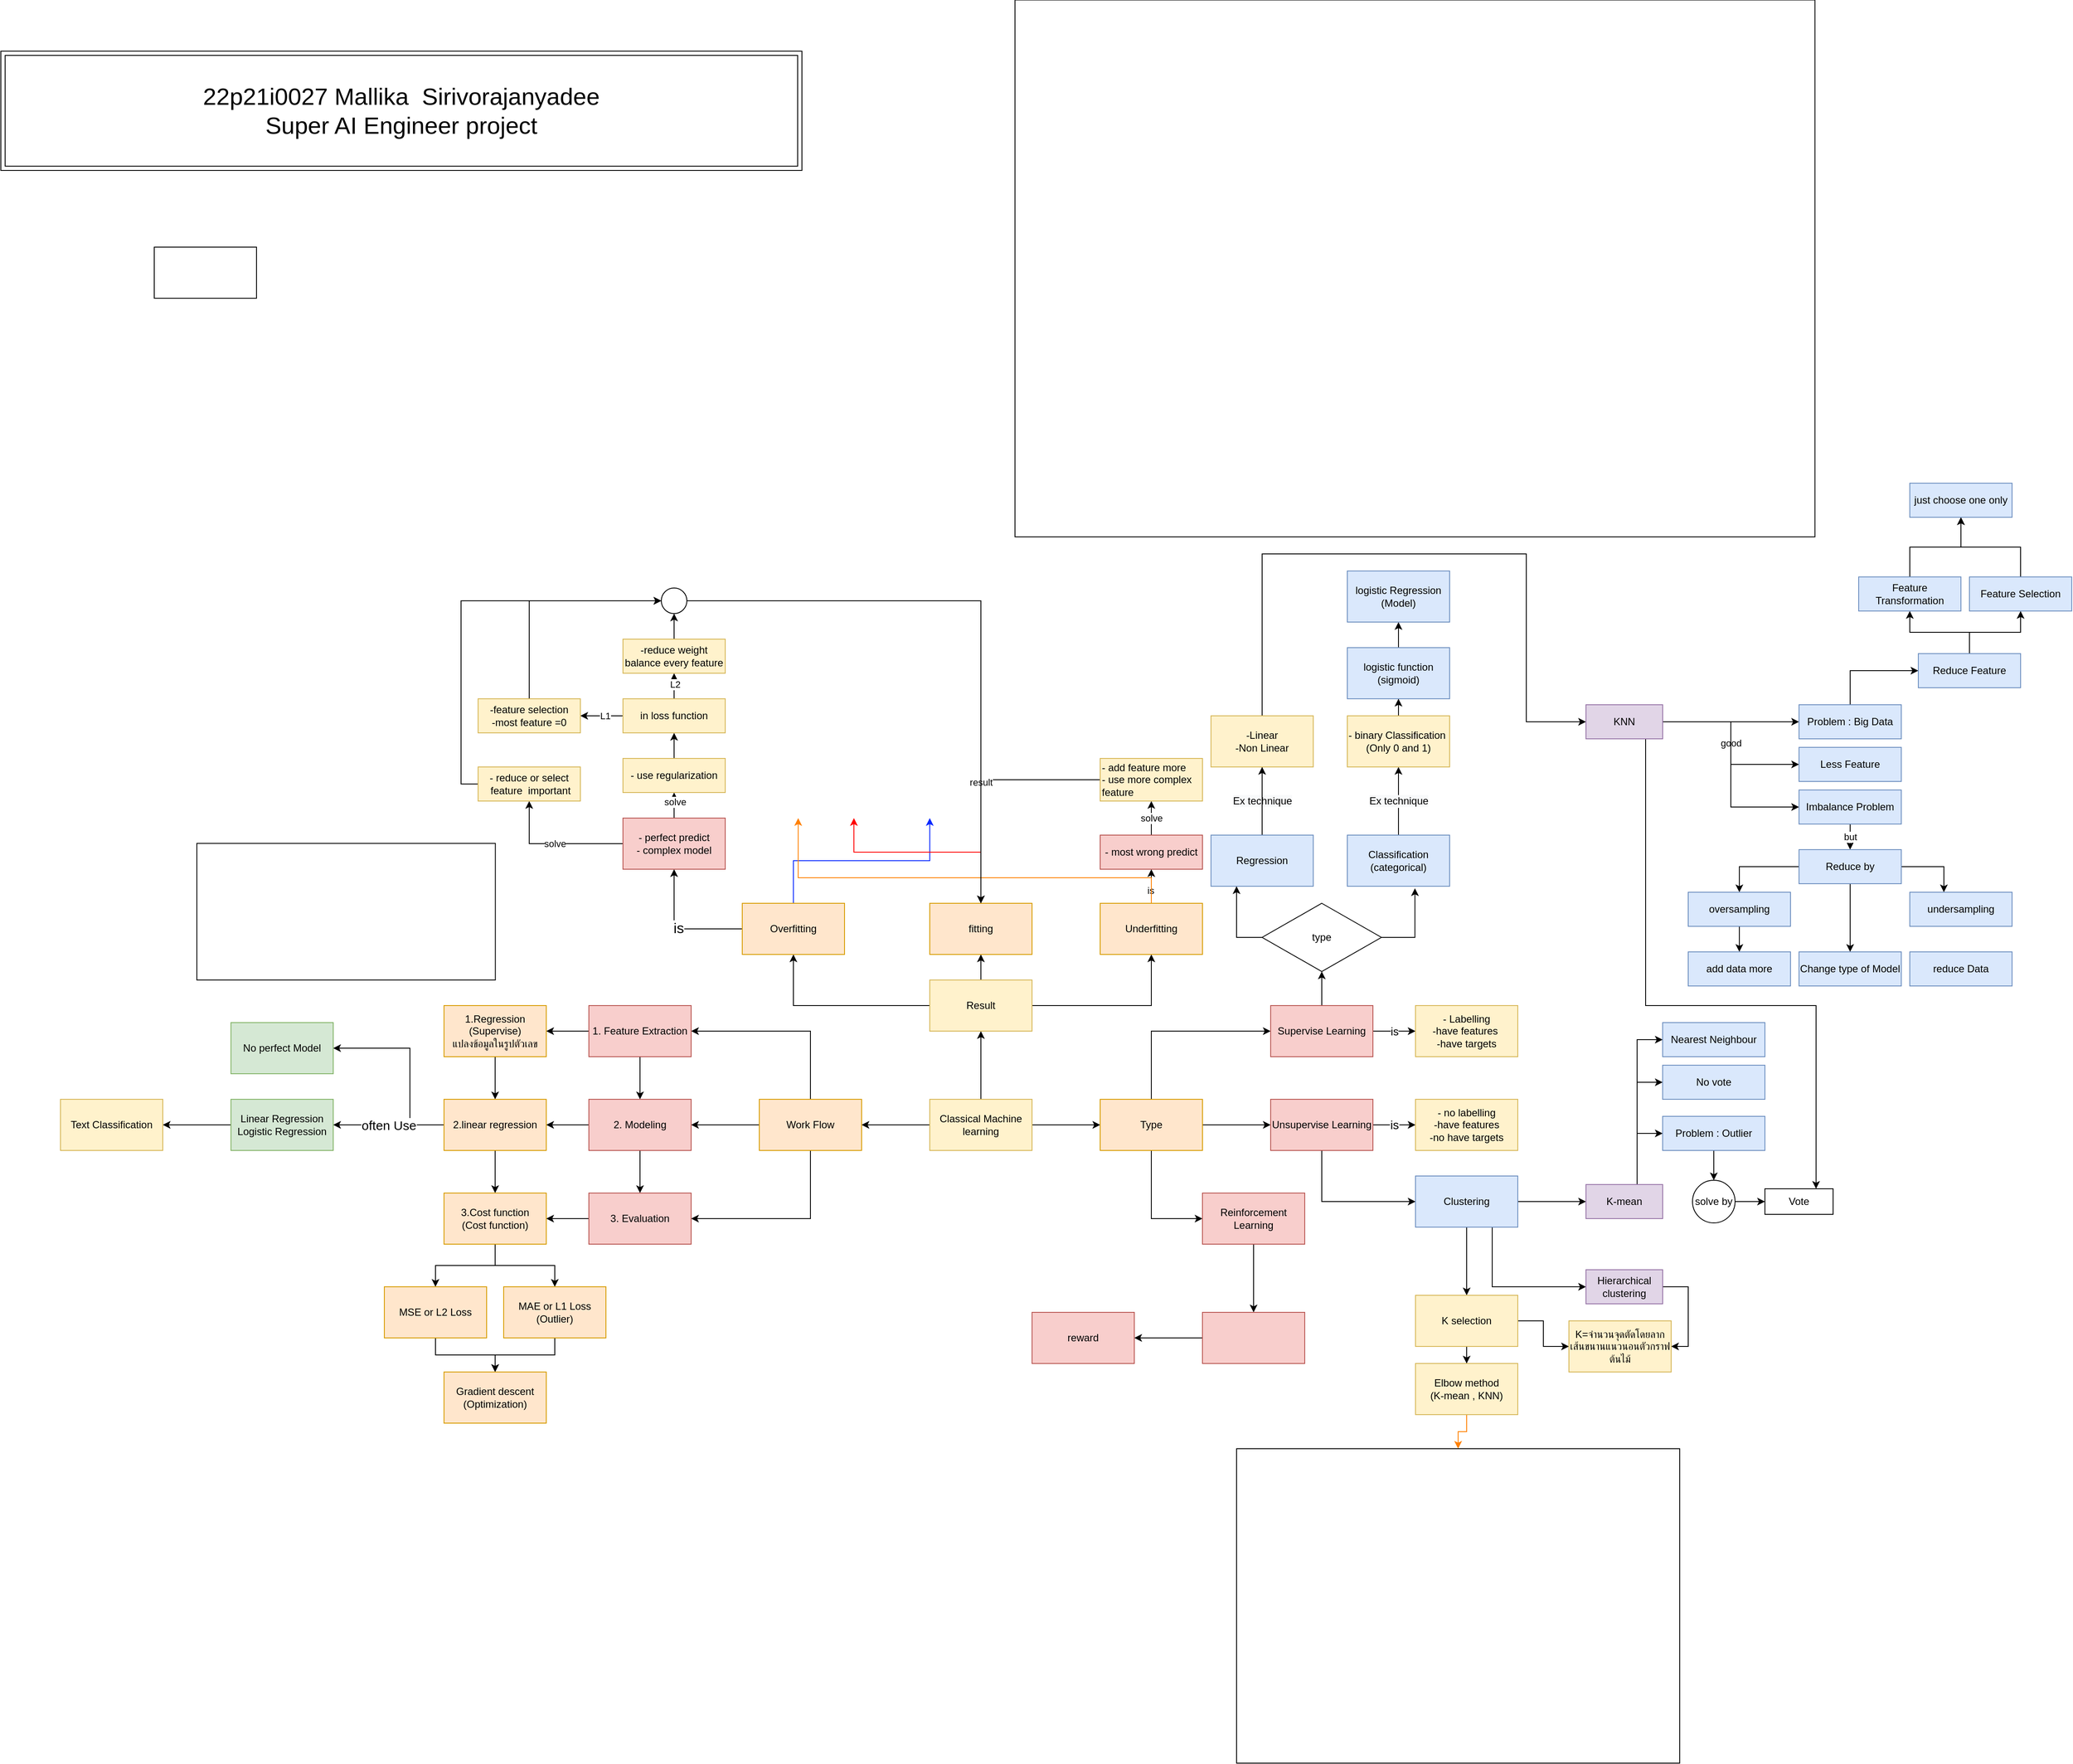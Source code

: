 <mxfile version="13.8.0" type="github">
  <diagram id="u7vMfmhDxUpjMfZTF0d0" name="Page-1">
    <mxGraphModel dx="1718" dy="1579" grid="1" gridSize="10" guides="1" tooltips="1" connect="1" arrows="1" fold="1" page="1" pageScale="1" pageWidth="850" pageHeight="1100" math="0" shadow="0">
      <root>
        <mxCell id="0" />
        <mxCell id="1" parent="0" />
        <mxCell id="d75JqOyk75VXoO-1uGtl-3" value="" style="edgeStyle=orthogonalEdgeStyle;rounded=0;orthogonalLoop=1;jettySize=auto;html=1;" parent="1" source="d75JqOyk75VXoO-1uGtl-1" target="d75JqOyk75VXoO-1uGtl-2" edge="1">
          <mxGeometry relative="1" as="geometry" />
        </mxCell>
        <mxCell id="d75JqOyk75VXoO-1uGtl-12" value="" style="edgeStyle=orthogonalEdgeStyle;rounded=0;orthogonalLoop=1;jettySize=auto;html=1;" parent="1" source="d75JqOyk75VXoO-1uGtl-1" target="d75JqOyk75VXoO-1uGtl-11" edge="1">
          <mxGeometry relative="1" as="geometry" />
        </mxCell>
        <mxCell id="d75JqOyk75VXoO-1uGtl-41" value="" style="edgeStyle=orthogonalEdgeStyle;rounded=0;orthogonalLoop=1;jettySize=auto;html=1;" parent="1" source="d75JqOyk75VXoO-1uGtl-1" target="d75JqOyk75VXoO-1uGtl-40" edge="1">
          <mxGeometry relative="1" as="geometry" />
        </mxCell>
        <mxCell id="d75JqOyk75VXoO-1uGtl-1" value="Classical Machine&lt;br&gt;learning" style="rounded=0;whiteSpace=wrap;html=1;fillColor=#fff2cc;strokeColor=#d6b656;" parent="1" vertex="1">
          <mxGeometry x="360" y="220" width="120" height="60" as="geometry" />
        </mxCell>
        <mxCell id="d75JqOyk75VXoO-1uGtl-5" value="" style="edgeStyle=orthogonalEdgeStyle;rounded=0;orthogonalLoop=1;jettySize=auto;html=1;" parent="1" source="d75JqOyk75VXoO-1uGtl-2" target="d75JqOyk75VXoO-1uGtl-4" edge="1">
          <mxGeometry relative="1" as="geometry">
            <Array as="points">
              <mxPoint x="620" y="140" />
            </Array>
          </mxGeometry>
        </mxCell>
        <mxCell id="d75JqOyk75VXoO-1uGtl-7" value="" style="edgeStyle=orthogonalEdgeStyle;rounded=0;orthogonalLoop=1;jettySize=auto;html=1;" parent="1" source="d75JqOyk75VXoO-1uGtl-2" target="d75JqOyk75VXoO-1uGtl-6" edge="1">
          <mxGeometry relative="1" as="geometry" />
        </mxCell>
        <mxCell id="d75JqOyk75VXoO-1uGtl-10" value="" style="edgeStyle=orthogonalEdgeStyle;rounded=0;orthogonalLoop=1;jettySize=auto;html=1;" parent="1" source="d75JqOyk75VXoO-1uGtl-2" target="d75JqOyk75VXoO-1uGtl-9" edge="1">
          <mxGeometry relative="1" as="geometry">
            <Array as="points">
              <mxPoint x="620" y="360" />
            </Array>
          </mxGeometry>
        </mxCell>
        <mxCell id="d75JqOyk75VXoO-1uGtl-2" value="Type" style="whiteSpace=wrap;html=1;rounded=0;fillColor=#ffe6cc;strokeColor=#d79b00;" parent="1" vertex="1">
          <mxGeometry x="560" y="220" width="120" height="60" as="geometry" />
        </mxCell>
        <mxCell id="d75JqOyk75VXoO-1uGtl-88" value="&lt;font style=&quot;font-size: 13px&quot;&gt;is&lt;/font&gt;" style="edgeStyle=orthogonalEdgeStyle;rounded=0;jumpSize=13;orthogonalLoop=1;jettySize=auto;html=1;" parent="1" source="d75JqOyk75VXoO-1uGtl-4" target="d75JqOyk75VXoO-1uGtl-87" edge="1">
          <mxGeometry relative="1" as="geometry" />
        </mxCell>
        <mxCell id="d75JqOyk75VXoO-1uGtl-101" value="" style="edgeStyle=orthogonalEdgeStyle;rounded=0;jumpSize=13;orthogonalLoop=1;jettySize=auto;html=1;" parent="1" source="d75JqOyk75VXoO-1uGtl-4" target="d75JqOyk75VXoO-1uGtl-100" edge="1">
          <mxGeometry relative="1" as="geometry" />
        </mxCell>
        <mxCell id="d75JqOyk75VXoO-1uGtl-4" value="Supervise Learning" style="whiteSpace=wrap;html=1;rounded=0;fillColor=#f8cecc;strokeColor=#b85450;" parent="1" vertex="1">
          <mxGeometry x="760" y="110" width="120" height="60" as="geometry" />
        </mxCell>
        <mxCell id="d75JqOyk75VXoO-1uGtl-90" value="&lt;font style=&quot;font-size: 14px&quot;&gt;is&lt;/font&gt;" style="edgeStyle=orthogonalEdgeStyle;rounded=0;jumpSize=13;orthogonalLoop=1;jettySize=auto;html=1;" parent="1" source="d75JqOyk75VXoO-1uGtl-6" target="d75JqOyk75VXoO-1uGtl-89" edge="1">
          <mxGeometry relative="1" as="geometry" />
        </mxCell>
        <mxCell id="HByZPsAXWkC0RNmv9mqs-2" value="" style="edgeStyle=orthogonalEdgeStyle;rounded=0;orthogonalLoop=1;jettySize=auto;html=1;entryX=0;entryY=0.5;entryDx=0;entryDy=0;" parent="1" source="d75JqOyk75VXoO-1uGtl-6" target="HByZPsAXWkC0RNmv9mqs-1" edge="1">
          <mxGeometry relative="1" as="geometry">
            <Array as="points">
              <mxPoint x="820" y="340" />
            </Array>
          </mxGeometry>
        </mxCell>
        <mxCell id="d75JqOyk75VXoO-1uGtl-6" value="Unsupervise Learning" style="whiteSpace=wrap;html=1;rounded=0;fillColor=#f8cecc;strokeColor=#b85450;" parent="1" vertex="1">
          <mxGeometry x="760" y="220" width="120" height="60" as="geometry" />
        </mxCell>
        <mxCell id="HByZPsAXWkC0RNmv9mqs-107" value="" style="edgeStyle=orthogonalEdgeStyle;rounded=0;orthogonalLoop=1;jettySize=auto;html=1;" parent="1" source="d75JqOyk75VXoO-1uGtl-9" target="HByZPsAXWkC0RNmv9mqs-106" edge="1">
          <mxGeometry relative="1" as="geometry" />
        </mxCell>
        <mxCell id="d75JqOyk75VXoO-1uGtl-9" value="Reinforcement&lt;br&gt;Learning" style="whiteSpace=wrap;html=1;rounded=0;fillColor=#f8cecc;strokeColor=#b85450;" parent="1" vertex="1">
          <mxGeometry x="680" y="330" width="120" height="60" as="geometry" />
        </mxCell>
        <mxCell id="d75JqOyk75VXoO-1uGtl-14" value="" style="edgeStyle=orthogonalEdgeStyle;rounded=0;orthogonalLoop=1;jettySize=auto;html=1;" parent="1" source="d75JqOyk75VXoO-1uGtl-11" target="d75JqOyk75VXoO-1uGtl-13" edge="1">
          <mxGeometry relative="1" as="geometry">
            <Array as="points">
              <mxPoint x="220" y="140" />
            </Array>
          </mxGeometry>
        </mxCell>
        <mxCell id="d75JqOyk75VXoO-1uGtl-16" value="" style="edgeStyle=orthogonalEdgeStyle;rounded=0;orthogonalLoop=1;jettySize=auto;html=1;" parent="1" source="d75JqOyk75VXoO-1uGtl-11" target="d75JqOyk75VXoO-1uGtl-15" edge="1">
          <mxGeometry relative="1" as="geometry">
            <Array as="points">
              <mxPoint x="160" y="250" />
            </Array>
          </mxGeometry>
        </mxCell>
        <mxCell id="d75JqOyk75VXoO-1uGtl-18" value="" style="edgeStyle=orthogonalEdgeStyle;rounded=0;orthogonalLoop=1;jettySize=auto;html=1;" parent="1" source="d75JqOyk75VXoO-1uGtl-11" target="d75JqOyk75VXoO-1uGtl-17" edge="1">
          <mxGeometry relative="1" as="geometry">
            <Array as="points">
              <mxPoint x="220" y="360" />
            </Array>
          </mxGeometry>
        </mxCell>
        <mxCell id="d75JqOyk75VXoO-1uGtl-11" value="Work Flow" style="rounded=0;whiteSpace=wrap;html=1;fillColor=#ffe6cc;strokeColor=#d79b00;" parent="1" vertex="1">
          <mxGeometry x="160" y="220" width="120" height="60" as="geometry" />
        </mxCell>
        <mxCell id="d75JqOyk75VXoO-1uGtl-19" style="edgeStyle=orthogonalEdgeStyle;rounded=0;orthogonalLoop=1;jettySize=auto;html=1;exitX=0.5;exitY=1;exitDx=0;exitDy=0;" parent="1" source="d75JqOyk75VXoO-1uGtl-13" target="d75JqOyk75VXoO-1uGtl-15" edge="1">
          <mxGeometry relative="1" as="geometry" />
        </mxCell>
        <mxCell id="d75JqOyk75VXoO-1uGtl-22" value="" style="edgeStyle=orthogonalEdgeStyle;rounded=0;orthogonalLoop=1;jettySize=auto;html=1;" parent="1" source="d75JqOyk75VXoO-1uGtl-13" target="d75JqOyk75VXoO-1uGtl-21" edge="1">
          <mxGeometry relative="1" as="geometry" />
        </mxCell>
        <mxCell id="d75JqOyk75VXoO-1uGtl-13" value="1. Feature Extraction" style="rounded=0;whiteSpace=wrap;html=1;fillColor=#f8cecc;strokeColor=#b85450;" parent="1" vertex="1">
          <mxGeometry x="-40" y="110" width="120" height="60" as="geometry" />
        </mxCell>
        <mxCell id="d75JqOyk75VXoO-1uGtl-20" style="edgeStyle=orthogonalEdgeStyle;rounded=0;orthogonalLoop=1;jettySize=auto;html=1;entryX=0.5;entryY=0;entryDx=0;entryDy=0;" parent="1" source="d75JqOyk75VXoO-1uGtl-15" target="d75JqOyk75VXoO-1uGtl-17" edge="1">
          <mxGeometry relative="1" as="geometry" />
        </mxCell>
        <mxCell id="d75JqOyk75VXoO-1uGtl-30" style="edgeStyle=orthogonalEdgeStyle;rounded=0;orthogonalLoop=1;jettySize=auto;html=1;" parent="1" source="d75JqOyk75VXoO-1uGtl-15" target="d75JqOyk75VXoO-1uGtl-23" edge="1">
          <mxGeometry relative="1" as="geometry" />
        </mxCell>
        <mxCell id="d75JqOyk75VXoO-1uGtl-15" value="2. Modeling" style="rounded=0;whiteSpace=wrap;html=1;fillColor=#f8cecc;strokeColor=#b85450;" parent="1" vertex="1">
          <mxGeometry x="-40" y="220" width="120" height="60" as="geometry" />
        </mxCell>
        <mxCell id="d75JqOyk75VXoO-1uGtl-31" value="" style="edgeStyle=orthogonalEdgeStyle;rounded=0;orthogonalLoop=1;jettySize=auto;html=1;" parent="1" source="d75JqOyk75VXoO-1uGtl-17" target="d75JqOyk75VXoO-1uGtl-28" edge="1">
          <mxGeometry relative="1" as="geometry" />
        </mxCell>
        <mxCell id="d75JqOyk75VXoO-1uGtl-17" value="3. Evaluation" style="rounded=0;whiteSpace=wrap;html=1;fillColor=#f8cecc;strokeColor=#b85450;" parent="1" vertex="1">
          <mxGeometry x="-40" y="330" width="120" height="60" as="geometry" />
        </mxCell>
        <mxCell id="d75JqOyk75VXoO-1uGtl-24" value="" style="edgeStyle=orthogonalEdgeStyle;rounded=0;orthogonalLoop=1;jettySize=auto;html=1;" parent="1" source="d75JqOyk75VXoO-1uGtl-21" target="d75JqOyk75VXoO-1uGtl-23" edge="1">
          <mxGeometry relative="1" as="geometry" />
        </mxCell>
        <mxCell id="d75JqOyk75VXoO-1uGtl-21" value="1.Regression&lt;br&gt;(Supervise)&lt;br&gt;แปลงข้อมูลในรูปตัวเลข" style="rounded=0;whiteSpace=wrap;html=1;fillColor=#ffe6cc;strokeColor=#d79b00;" parent="1" vertex="1">
          <mxGeometry x="-210" y="110" width="120" height="60" as="geometry" />
        </mxCell>
        <mxCell id="d75JqOyk75VXoO-1uGtl-32" value="" style="edgeStyle=orthogonalEdgeStyle;rounded=0;orthogonalLoop=1;jettySize=auto;html=1;" parent="1" source="d75JqOyk75VXoO-1uGtl-23" target="d75JqOyk75VXoO-1uGtl-28" edge="1">
          <mxGeometry relative="1" as="geometry" />
        </mxCell>
        <mxCell id="HByZPsAXWkC0RNmv9mqs-50" value="" style="edgeStyle=orthogonalEdgeStyle;rounded=0;orthogonalLoop=1;jettySize=auto;html=1;entryX=1;entryY=0.5;entryDx=0;entryDy=0;" parent="1" source="d75JqOyk75VXoO-1uGtl-23" target="HByZPsAXWkC0RNmv9mqs-49" edge="1">
          <mxGeometry relative="1" as="geometry">
            <Array as="points">
              <mxPoint x="-250" y="250" />
              <mxPoint x="-250" y="160" />
            </Array>
          </mxGeometry>
        </mxCell>
        <mxCell id="HByZPsAXWkC0RNmv9mqs-52" value="&lt;font style=&quot;font-size: 15px&quot;&gt;often Use&lt;/font&gt;" style="edgeStyle=orthogonalEdgeStyle;rounded=0;orthogonalLoop=1;jettySize=auto;html=1;" parent="1" source="d75JqOyk75VXoO-1uGtl-23" target="HByZPsAXWkC0RNmv9mqs-51" edge="1">
          <mxGeometry relative="1" as="geometry" />
        </mxCell>
        <mxCell id="d75JqOyk75VXoO-1uGtl-23" value="2.linear regression" style="rounded=0;whiteSpace=wrap;html=1;fillColor=#ffe6cc;strokeColor=#d79b00;" parent="1" vertex="1">
          <mxGeometry x="-210" y="220" width="120" height="60" as="geometry" />
        </mxCell>
        <mxCell id="d75JqOyk75VXoO-1uGtl-34" value="" style="edgeStyle=orthogonalEdgeStyle;rounded=0;orthogonalLoop=1;jettySize=auto;html=1;" parent="1" source="d75JqOyk75VXoO-1uGtl-28" target="d75JqOyk75VXoO-1uGtl-33" edge="1">
          <mxGeometry relative="1" as="geometry" />
        </mxCell>
        <mxCell id="d75JqOyk75VXoO-1uGtl-36" value="" style="edgeStyle=orthogonalEdgeStyle;rounded=0;orthogonalLoop=1;jettySize=auto;html=1;" parent="1" source="d75JqOyk75VXoO-1uGtl-28" target="d75JqOyk75VXoO-1uGtl-35" edge="1">
          <mxGeometry relative="1" as="geometry" />
        </mxCell>
        <mxCell id="d75JqOyk75VXoO-1uGtl-28" value="3.Cost function&lt;br&gt;(Cost function)" style="rounded=0;whiteSpace=wrap;html=1;fillColor=#ffe6cc;strokeColor=#d79b00;" parent="1" vertex="1">
          <mxGeometry x="-210" y="330" width="120" height="60" as="geometry" />
        </mxCell>
        <mxCell id="d75JqOyk75VXoO-1uGtl-39" style="edgeStyle=orthogonalEdgeStyle;rounded=0;orthogonalLoop=1;jettySize=auto;html=1;" parent="1" source="d75JqOyk75VXoO-1uGtl-33" target="d75JqOyk75VXoO-1uGtl-37" edge="1">
          <mxGeometry relative="1" as="geometry" />
        </mxCell>
        <mxCell id="d75JqOyk75VXoO-1uGtl-33" value="MSE or L2 Loss" style="rounded=0;whiteSpace=wrap;html=1;fillColor=#ffe6cc;strokeColor=#d79b00;" parent="1" vertex="1">
          <mxGeometry x="-280" y="440" width="120" height="60" as="geometry" />
        </mxCell>
        <mxCell id="d75JqOyk75VXoO-1uGtl-38" value="" style="edgeStyle=orthogonalEdgeStyle;rounded=0;orthogonalLoop=1;jettySize=auto;html=1;" parent="1" source="d75JqOyk75VXoO-1uGtl-35" target="d75JqOyk75VXoO-1uGtl-37" edge="1">
          <mxGeometry relative="1" as="geometry" />
        </mxCell>
        <mxCell id="d75JqOyk75VXoO-1uGtl-35" value="MAE or L1 Loss&lt;br&gt;(Outlier)" style="rounded=0;whiteSpace=wrap;html=1;fillColor=#ffe6cc;strokeColor=#d79b00;" parent="1" vertex="1">
          <mxGeometry x="-140" y="440" width="120" height="60" as="geometry" />
        </mxCell>
        <mxCell id="d75JqOyk75VXoO-1uGtl-37" value="Gradient descent&lt;br&gt;(Optimization)" style="rounded=0;whiteSpace=wrap;html=1;fillColor=#ffe6cc;strokeColor=#d79b00;" parent="1" vertex="1">
          <mxGeometry x="-210" y="540" width="120" height="60" as="geometry" />
        </mxCell>
        <mxCell id="d75JqOyk75VXoO-1uGtl-43" value="" style="edgeStyle=orthogonalEdgeStyle;rounded=0;orthogonalLoop=1;jettySize=auto;html=1;" parent="1" source="d75JqOyk75VXoO-1uGtl-40" target="d75JqOyk75VXoO-1uGtl-42" edge="1">
          <mxGeometry relative="1" as="geometry" />
        </mxCell>
        <mxCell id="d75JqOyk75VXoO-1uGtl-45" value="" style="edgeStyle=orthogonalEdgeStyle;rounded=0;orthogonalLoop=1;jettySize=auto;html=1;" parent="1" source="d75JqOyk75VXoO-1uGtl-40" target="d75JqOyk75VXoO-1uGtl-44" edge="1">
          <mxGeometry relative="1" as="geometry" />
        </mxCell>
        <mxCell id="d75JqOyk75VXoO-1uGtl-47" value="" style="edgeStyle=orthogonalEdgeStyle;rounded=0;orthogonalLoop=1;jettySize=auto;html=1;" parent="1" source="d75JqOyk75VXoO-1uGtl-40" target="d75JqOyk75VXoO-1uGtl-46" edge="1">
          <mxGeometry relative="1" as="geometry" />
        </mxCell>
        <mxCell id="d75JqOyk75VXoO-1uGtl-40" value="Result" style="rounded=0;whiteSpace=wrap;html=1;fillColor=#fff2cc;strokeColor=#d6b656;" parent="1" vertex="1">
          <mxGeometry x="360" y="80" width="120" height="60" as="geometry" />
        </mxCell>
        <mxCell id="d75JqOyk75VXoO-1uGtl-49" value="&lt;font style=&quot;font-size: 17px&quot;&gt;is&lt;/font&gt;" style="edgeStyle=orthogonalEdgeStyle;rounded=0;orthogonalLoop=1;jettySize=auto;html=1;jumpSize=13;" parent="1" source="d75JqOyk75VXoO-1uGtl-42" target="d75JqOyk75VXoO-1uGtl-48" edge="1">
          <mxGeometry relative="1" as="geometry" />
        </mxCell>
        <mxCell id="HByZPsAXWkC0RNmv9mqs-72" style="edgeStyle=orthogonalEdgeStyle;rounded=0;orthogonalLoop=1;jettySize=auto;html=1;strokeColor=#0829FF;" parent="1" source="d75JqOyk75VXoO-1uGtl-42" target="HByZPsAXWkC0RNmv9mqs-71" edge="1">
          <mxGeometry relative="1" as="geometry">
            <Array as="points">
              <mxPoint x="200" y="-60" />
              <mxPoint x="360" y="-60" />
            </Array>
          </mxGeometry>
        </mxCell>
        <mxCell id="d75JqOyk75VXoO-1uGtl-42" value="Overfitting" style="rounded=0;whiteSpace=wrap;html=1;fillColor=#ffe6cc;strokeColor=#d79b00;" parent="1" vertex="1">
          <mxGeometry x="140" y="-10" width="120" height="60" as="geometry" />
        </mxCell>
        <mxCell id="HByZPsAXWkC0RNmv9mqs-73" style="edgeStyle=orthogonalEdgeStyle;rounded=0;orthogonalLoop=1;jettySize=auto;html=1;strokeColor=#FF0000;" parent="1" source="d75JqOyk75VXoO-1uGtl-44" target="HByZPsAXWkC0RNmv9mqs-71" edge="1">
          <mxGeometry relative="1" as="geometry">
            <Array as="points">
              <mxPoint x="420" y="-70" />
              <mxPoint x="271" y="-70" />
            </Array>
          </mxGeometry>
        </mxCell>
        <mxCell id="d75JqOyk75VXoO-1uGtl-44" value="fitting" style="rounded=0;whiteSpace=wrap;html=1;fillColor=#ffe6cc;strokeColor=#d79b00;" parent="1" vertex="1">
          <mxGeometry x="360" y="-10" width="120" height="60" as="geometry" />
        </mxCell>
        <mxCell id="d75JqOyk75VXoO-1uGtl-66" value="" style="edgeStyle=orthogonalEdgeStyle;rounded=0;jumpSize=13;orthogonalLoop=1;jettySize=auto;html=1;" parent="1" source="d75JqOyk75VXoO-1uGtl-46" target="d75JqOyk75VXoO-1uGtl-65" edge="1">
          <mxGeometry relative="1" as="geometry" />
        </mxCell>
        <mxCell id="d75JqOyk75VXoO-1uGtl-67" value="is" style="edgeLabel;html=1;align=center;verticalAlign=middle;resizable=0;points=[];" parent="d75JqOyk75VXoO-1uGtl-66" vertex="1" connectable="0">
          <mxGeometry x="-0.22" y="1" relative="1" as="geometry">
            <mxPoint as="offset" />
          </mxGeometry>
        </mxCell>
        <mxCell id="HByZPsAXWkC0RNmv9mqs-74" style="edgeStyle=orthogonalEdgeStyle;rounded=0;orthogonalLoop=1;jettySize=auto;html=1;entryX=0.25;entryY=1;entryDx=0;entryDy=0;strokeColor=#FF8000;" parent="1" source="d75JqOyk75VXoO-1uGtl-46" target="HByZPsAXWkC0RNmv9mqs-71" edge="1">
          <mxGeometry relative="1" as="geometry">
            <Array as="points">
              <mxPoint x="620" y="-40" />
              <mxPoint x="206" y="-40" />
            </Array>
          </mxGeometry>
        </mxCell>
        <mxCell id="d75JqOyk75VXoO-1uGtl-46" value="Underfitting" style="rounded=0;whiteSpace=wrap;html=1;fillColor=#ffe6cc;strokeColor=#d79b00;" parent="1" vertex="1">
          <mxGeometry x="560" y="-10" width="120" height="60" as="geometry" />
        </mxCell>
        <mxCell id="d75JqOyk75VXoO-1uGtl-53" value="solve" style="edgeStyle=orthogonalEdgeStyle;rounded=0;jumpSize=13;orthogonalLoop=1;jettySize=auto;html=1;" parent="1" source="d75JqOyk75VXoO-1uGtl-48" target="d75JqOyk75VXoO-1uGtl-52" edge="1">
          <mxGeometry relative="1" as="geometry" />
        </mxCell>
        <mxCell id="d75JqOyk75VXoO-1uGtl-55" value="" style="edgeStyle=orthogonalEdgeStyle;rounded=0;jumpSize=13;orthogonalLoop=1;jettySize=auto;html=1;" parent="1" source="d75JqOyk75VXoO-1uGtl-48" target="d75JqOyk75VXoO-1uGtl-54" edge="1">
          <mxGeometry relative="1" as="geometry" />
        </mxCell>
        <mxCell id="d75JqOyk75VXoO-1uGtl-56" value="solve" style="edgeLabel;html=1;align=center;verticalAlign=middle;resizable=0;points=[];" parent="d75JqOyk75VXoO-1uGtl-55" vertex="1" connectable="0">
          <mxGeometry x="-0.212" y="-1" relative="1" as="geometry">
            <mxPoint as="offset" />
          </mxGeometry>
        </mxCell>
        <mxCell id="d75JqOyk75VXoO-1uGtl-48" value="- perfect predict&lt;br&gt;- complex model" style="rounded=0;whiteSpace=wrap;html=1;fillColor=#f8cecc;strokeColor=#b85450;" parent="1" vertex="1">
          <mxGeometry y="-110" width="120" height="60" as="geometry" />
        </mxCell>
        <mxCell id="d75JqOyk75VXoO-1uGtl-76" style="edgeStyle=orthogonalEdgeStyle;rounded=0;jumpSize=13;orthogonalLoop=1;jettySize=auto;html=1;entryX=0;entryY=0.5;entryDx=0;entryDy=0;" parent="1" source="d75JqOyk75VXoO-1uGtl-52" target="d75JqOyk75VXoO-1uGtl-73" edge="1">
          <mxGeometry relative="1" as="geometry">
            <Array as="points">
              <mxPoint x="-190" y="-150" />
              <mxPoint x="-190" y="-365" />
            </Array>
          </mxGeometry>
        </mxCell>
        <mxCell id="d75JqOyk75VXoO-1uGtl-52" value="- reduce or select&lt;br&gt;&amp;nbsp;feature&amp;nbsp; important" style="rounded=0;whiteSpace=wrap;html=1;fillColor=#fff2cc;strokeColor=#d6b656;" parent="1" vertex="1">
          <mxGeometry x="-170" y="-170" width="120" height="40" as="geometry" />
        </mxCell>
        <mxCell id="d75JqOyk75VXoO-1uGtl-58" value="" style="edgeStyle=orthogonalEdgeStyle;rounded=0;jumpSize=13;orthogonalLoop=1;jettySize=auto;html=1;" parent="1" source="d75JqOyk75VXoO-1uGtl-54" target="d75JqOyk75VXoO-1uGtl-57" edge="1">
          <mxGeometry relative="1" as="geometry" />
        </mxCell>
        <mxCell id="d75JqOyk75VXoO-1uGtl-54" value="- use regularization" style="rounded=0;whiteSpace=wrap;html=1;fillColor=#fff2cc;strokeColor=#d6b656;" parent="1" vertex="1">
          <mxGeometry y="-180" width="120" height="40" as="geometry" />
        </mxCell>
        <mxCell id="d75JqOyk75VXoO-1uGtl-60" value="" style="edgeStyle=orthogonalEdgeStyle;rounded=0;jumpSize=13;orthogonalLoop=1;jettySize=auto;html=1;" parent="1" source="d75JqOyk75VXoO-1uGtl-57" target="d75JqOyk75VXoO-1uGtl-59" edge="1">
          <mxGeometry relative="1" as="geometry" />
        </mxCell>
        <mxCell id="d75JqOyk75VXoO-1uGtl-61" value="L1" style="edgeLabel;html=1;align=center;verticalAlign=middle;resizable=0;points=[];" parent="d75JqOyk75VXoO-1uGtl-60" vertex="1" connectable="0">
          <mxGeometry x="-0.156" relative="1" as="geometry">
            <mxPoint as="offset" />
          </mxGeometry>
        </mxCell>
        <mxCell id="d75JqOyk75VXoO-1uGtl-63" value="" style="edgeStyle=orthogonalEdgeStyle;rounded=0;jumpSize=13;orthogonalLoop=1;jettySize=auto;html=1;" parent="1" source="d75JqOyk75VXoO-1uGtl-57" target="d75JqOyk75VXoO-1uGtl-62" edge="1">
          <mxGeometry relative="1" as="geometry" />
        </mxCell>
        <mxCell id="d75JqOyk75VXoO-1uGtl-64" value="L2" style="edgeLabel;html=1;align=center;verticalAlign=middle;resizable=0;points=[];" parent="d75JqOyk75VXoO-1uGtl-63" vertex="1" connectable="0">
          <mxGeometry x="-0.292" y="-1" relative="1" as="geometry">
            <mxPoint as="offset" />
          </mxGeometry>
        </mxCell>
        <mxCell id="d75JqOyk75VXoO-1uGtl-57" value="in loss function" style="rounded=0;whiteSpace=wrap;html=1;fillColor=#fff2cc;strokeColor=#d6b656;" parent="1" vertex="1">
          <mxGeometry y="-250" width="120" height="40" as="geometry" />
        </mxCell>
        <mxCell id="d75JqOyk75VXoO-1uGtl-75" style="edgeStyle=orthogonalEdgeStyle;rounded=0;jumpSize=13;orthogonalLoop=1;jettySize=auto;html=1;" parent="1" source="d75JqOyk75VXoO-1uGtl-59" target="d75JqOyk75VXoO-1uGtl-73" edge="1">
          <mxGeometry relative="1" as="geometry">
            <Array as="points">
              <mxPoint x="-110" y="-365" />
            </Array>
          </mxGeometry>
        </mxCell>
        <mxCell id="d75JqOyk75VXoO-1uGtl-59" value="-feature selection&lt;br&gt;-most feature =0&lt;br&gt;" style="rounded=0;whiteSpace=wrap;html=1;fillColor=#fff2cc;strokeColor=#d6b656;" parent="1" vertex="1">
          <mxGeometry x="-170" y="-250" width="120" height="40" as="geometry" />
        </mxCell>
        <mxCell id="d75JqOyk75VXoO-1uGtl-77" style="edgeStyle=orthogonalEdgeStyle;rounded=0;jumpSize=13;orthogonalLoop=1;jettySize=auto;html=1;entryX=0.5;entryY=1;entryDx=0;entryDy=0;" parent="1" source="d75JqOyk75VXoO-1uGtl-62" target="d75JqOyk75VXoO-1uGtl-73" edge="1">
          <mxGeometry relative="1" as="geometry" />
        </mxCell>
        <mxCell id="d75JqOyk75VXoO-1uGtl-62" value="-reduce weight balance every feature" style="rounded=0;whiteSpace=wrap;html=1;fillColor=#fff2cc;strokeColor=#d6b656;" parent="1" vertex="1">
          <mxGeometry y="-320" width="120" height="40" as="geometry" />
        </mxCell>
        <mxCell id="d75JqOyk75VXoO-1uGtl-69" value="solve" style="edgeStyle=orthogonalEdgeStyle;rounded=0;jumpSize=13;orthogonalLoop=1;jettySize=auto;html=1;" parent="1" source="d75JqOyk75VXoO-1uGtl-65" target="d75JqOyk75VXoO-1uGtl-68" edge="1">
          <mxGeometry relative="1" as="geometry" />
        </mxCell>
        <mxCell id="d75JqOyk75VXoO-1uGtl-65" value="- most wrong predict" style="rounded=0;whiteSpace=wrap;html=1;fillColor=#f8cecc;strokeColor=#b85450;" parent="1" vertex="1">
          <mxGeometry x="560" y="-90" width="120" height="40" as="geometry" />
        </mxCell>
        <mxCell id="d75JqOyk75VXoO-1uGtl-70" value="result" style="edgeStyle=orthogonalEdgeStyle;rounded=0;jumpSize=13;orthogonalLoop=1;jettySize=auto;html=1;" parent="1" source="d75JqOyk75VXoO-1uGtl-68" target="d75JqOyk75VXoO-1uGtl-44" edge="1">
          <mxGeometry relative="1" as="geometry" />
        </mxCell>
        <mxCell id="d75JqOyk75VXoO-1uGtl-68" value="- add feature more&lt;br&gt;&lt;div&gt;&lt;span&gt;- use more complex feature&lt;/span&gt;&lt;/div&gt;" style="rounded=0;whiteSpace=wrap;html=1;fillColor=#fff2cc;strokeColor=#d6b656;align=left;" parent="1" vertex="1">
          <mxGeometry x="560" y="-180" width="120" height="50" as="geometry" />
        </mxCell>
        <mxCell id="d75JqOyk75VXoO-1uGtl-78" style="edgeStyle=orthogonalEdgeStyle;rounded=0;jumpSize=13;orthogonalLoop=1;jettySize=auto;html=1;entryX=0.5;entryY=0;entryDx=0;entryDy=0;" parent="1" source="d75JqOyk75VXoO-1uGtl-73" target="d75JqOyk75VXoO-1uGtl-44" edge="1">
          <mxGeometry relative="1" as="geometry" />
        </mxCell>
        <mxCell id="d75JqOyk75VXoO-1uGtl-73" value="" style="ellipse;whiteSpace=wrap;html=1;aspect=fixed;" parent="1" vertex="1">
          <mxGeometry x="45" y="-380" width="30" height="30" as="geometry" />
        </mxCell>
        <mxCell id="d75JqOyk75VXoO-1uGtl-94" value="&lt;span style=&quot;color: rgb(0 , 0 , 0) ; font-family: &amp;#34;helvetica&amp;#34; ; font-size: 12px ; font-style: normal ; font-weight: 400 ; letter-spacing: normal ; text-align: center ; text-indent: 0px ; text-transform: none ; word-spacing: 0px ; background-color: rgb(248 , 249 , 250) ; display: inline ; float: none&quot;&gt;Ex technique&lt;/span&gt;" style="edgeStyle=orthogonalEdgeStyle;rounded=0;jumpSize=13;orthogonalLoop=1;jettySize=auto;html=1;" parent="1" source="d75JqOyk75VXoO-1uGtl-79" target="d75JqOyk75VXoO-1uGtl-93" edge="1">
          <mxGeometry relative="1" as="geometry" />
        </mxCell>
        <mxCell id="XFTteIrM1cn2x1CcryPK-1" style="edgeStyle=orthogonalEdgeStyle;rounded=0;orthogonalLoop=1;jettySize=auto;html=1;entryX=0;entryY=0.5;entryDx=0;entryDy=0;" parent="1" source="d75JqOyk75VXoO-1uGtl-79" target="HByZPsAXWkC0RNmv9mqs-82" edge="1">
          <mxGeometry relative="1" as="geometry">
            <Array as="points">
              <mxPoint x="750" y="-420" />
              <mxPoint x="1060" y="-420" />
              <mxPoint x="1060" y="-223" />
            </Array>
          </mxGeometry>
        </mxCell>
        <mxCell id="d75JqOyk75VXoO-1uGtl-79" value="Regression" style="whiteSpace=wrap;html=1;rounded=0;fillColor=#dae8fc;strokeColor=#6c8ebf;" parent="1" vertex="1">
          <mxGeometry x="690" y="-90" width="120" height="60" as="geometry" />
        </mxCell>
        <mxCell id="d75JqOyk75VXoO-1uGtl-92" value="&lt;span style=&quot;color: rgb(0 , 0 , 0) ; font-family: &amp;#34;helvetica&amp;#34; ; font-size: 12px ; font-style: normal ; font-weight: 400 ; letter-spacing: normal ; text-align: center ; text-indent: 0px ; text-transform: none ; word-spacing: 0px ; background-color: rgb(248 , 249 , 250) ; display: inline ; float: none&quot;&gt;Ex technique&lt;/span&gt;" style="edgeStyle=orthogonalEdgeStyle;rounded=0;jumpSize=13;orthogonalLoop=1;jettySize=auto;html=1;" parent="1" source="d75JqOyk75VXoO-1uGtl-81" target="d75JqOyk75VXoO-1uGtl-91" edge="1">
          <mxGeometry relative="1" as="geometry" />
        </mxCell>
        <mxCell id="d75JqOyk75VXoO-1uGtl-81" value="Classification&lt;br&gt;(categorical)" style="whiteSpace=wrap;html=1;rounded=0;fillColor=#dae8fc;strokeColor=#6c8ebf;" parent="1" vertex="1">
          <mxGeometry x="850" y="-90" width="120" height="60" as="geometry" />
        </mxCell>
        <mxCell id="d75JqOyk75VXoO-1uGtl-85" style="edgeStyle=orthogonalEdgeStyle;rounded=0;jumpSize=13;orthogonalLoop=1;jettySize=auto;html=1;exitX=0;exitY=0.5;exitDx=0;exitDy=0;entryX=0.25;entryY=1;entryDx=0;entryDy=0;" parent="1" source="d75JqOyk75VXoO-1uGtl-100" target="d75JqOyk75VXoO-1uGtl-79" edge="1">
          <mxGeometry relative="1" as="geometry">
            <mxPoint x="820.059" y="20.0" as="sourcePoint" />
          </mxGeometry>
        </mxCell>
        <mxCell id="d75JqOyk75VXoO-1uGtl-86" style="edgeStyle=orthogonalEdgeStyle;rounded=0;jumpSize=13;orthogonalLoop=1;jettySize=auto;html=1;exitX=1;exitY=0.5;exitDx=0;exitDy=0;entryX=0.661;entryY=1.04;entryDx=0;entryDy=0;entryPerimeter=0;" parent="1" source="d75JqOyk75VXoO-1uGtl-100" target="d75JqOyk75VXoO-1uGtl-81" edge="1">
          <mxGeometry relative="1" as="geometry">
            <mxPoint x="820.059" y="20.0" as="sourcePoint" />
          </mxGeometry>
        </mxCell>
        <mxCell id="d75JqOyk75VXoO-1uGtl-87" value="- Labelling&lt;br&gt;-have features&amp;nbsp;&lt;br&gt;-have targets" style="whiteSpace=wrap;html=1;rounded=0;fillColor=#fff2cc;strokeColor=#d6b656;" parent="1" vertex="1">
          <mxGeometry x="930" y="110" width="120" height="60" as="geometry" />
        </mxCell>
        <mxCell id="d75JqOyk75VXoO-1uGtl-89" value="- no labelling&lt;br&gt;-have features&lt;br&gt;-no have targets" style="whiteSpace=wrap;html=1;rounded=0;fillColor=#fff2cc;strokeColor=#d6b656;" parent="1" vertex="1">
          <mxGeometry x="930" y="220" width="120" height="60" as="geometry" />
        </mxCell>
        <mxCell id="d75JqOyk75VXoO-1uGtl-96" value="" style="edgeStyle=orthogonalEdgeStyle;rounded=0;jumpSize=13;orthogonalLoop=1;jettySize=auto;html=1;" parent="1" source="d75JqOyk75VXoO-1uGtl-91" target="d75JqOyk75VXoO-1uGtl-95" edge="1">
          <mxGeometry relative="1" as="geometry" />
        </mxCell>
        <mxCell id="d75JqOyk75VXoO-1uGtl-91" value="- binary Classification&amp;nbsp;&lt;br&gt;(Only 0 and 1)" style="whiteSpace=wrap;html=1;rounded=0;fillColor=#fff2cc;strokeColor=#d6b656;" parent="1" vertex="1">
          <mxGeometry x="850" y="-230" width="120" height="60" as="geometry" />
        </mxCell>
        <mxCell id="d75JqOyk75VXoO-1uGtl-93" value="-Linear&lt;br&gt;-Non Linear" style="whiteSpace=wrap;html=1;rounded=0;fillColor=#fff2cc;strokeColor=#d6b656;" parent="1" vertex="1">
          <mxGeometry x="690" y="-230" width="120" height="60" as="geometry" />
        </mxCell>
        <mxCell id="d75JqOyk75VXoO-1uGtl-98" value="" style="edgeStyle=orthogonalEdgeStyle;rounded=0;jumpSize=13;orthogonalLoop=1;jettySize=auto;html=1;" parent="1" source="d75JqOyk75VXoO-1uGtl-95" target="d75JqOyk75VXoO-1uGtl-97" edge="1">
          <mxGeometry relative="1" as="geometry" />
        </mxCell>
        <mxCell id="d75JqOyk75VXoO-1uGtl-95" value="logistic function (sigmoid)" style="whiteSpace=wrap;html=1;rounded=0;fillColor=#dae8fc;strokeColor=#6c8ebf;" parent="1" vertex="1">
          <mxGeometry x="850" y="-310" width="120" height="60" as="geometry" />
        </mxCell>
        <mxCell id="d75JqOyk75VXoO-1uGtl-97" value="logistic Regression&lt;br&gt;(Model)" style="whiteSpace=wrap;html=1;rounded=0;fillColor=#dae8fc;strokeColor=#6c8ebf;" parent="1" vertex="1">
          <mxGeometry x="850" y="-400" width="120" height="60" as="geometry" />
        </mxCell>
        <mxCell id="d75JqOyk75VXoO-1uGtl-100" value="type" style="rhombus;whiteSpace=wrap;html=1;" parent="1" vertex="1">
          <mxGeometry x="750" y="-10" width="140" height="80" as="geometry" />
        </mxCell>
        <mxCell id="d75JqOyk75VXoO-1uGtl-103" value="" style="shape=image;verticalLabelPosition=bottom;labelBackgroundColor=#ffffff;verticalAlign=top;aspect=fixed;imageAspect=0;image=https://www.ninenox.com/wp-content/uploads/2020/10/ECQDlFOWkAEJzlY.jpg;imageBorder=#000000;" parent="1" vertex="1">
          <mxGeometry x="-500" y="-80.31" width="350.26" height="160.31" as="geometry" />
        </mxCell>
        <mxCell id="HByZPsAXWkC0RNmv9mqs-4" value="" style="edgeStyle=orthogonalEdgeStyle;rounded=0;orthogonalLoop=1;jettySize=auto;html=1;" parent="1" source="HByZPsAXWkC0RNmv9mqs-1" target="HByZPsAXWkC0RNmv9mqs-3" edge="1">
          <mxGeometry relative="1" as="geometry" />
        </mxCell>
        <mxCell id="HByZPsAXWkC0RNmv9mqs-8" value="" style="edgeStyle=orthogonalEdgeStyle;rounded=0;orthogonalLoop=1;jettySize=auto;html=1;entryX=0;entryY=0.5;entryDx=0;entryDy=0;" parent="1" source="HByZPsAXWkC0RNmv9mqs-1" target="HByZPsAXWkC0RNmv9mqs-7" edge="1">
          <mxGeometry relative="1" as="geometry">
            <Array as="points">
              <mxPoint x="1020" y="440" />
            </Array>
          </mxGeometry>
        </mxCell>
        <mxCell id="HByZPsAXWkC0RNmv9mqs-39" value="" style="edgeStyle=orthogonalEdgeStyle;rounded=0;orthogonalLoop=1;jettySize=auto;html=1;" parent="1" source="HByZPsAXWkC0RNmv9mqs-1" target="HByZPsAXWkC0RNmv9mqs-38" edge="1">
          <mxGeometry relative="1" as="geometry" />
        </mxCell>
        <mxCell id="HByZPsAXWkC0RNmv9mqs-1" value="Clustering" style="whiteSpace=wrap;html=1;rounded=0;fillColor=#dae8fc;strokeColor=#6c8ebf;" parent="1" vertex="1">
          <mxGeometry x="930" y="310" width="120" height="60" as="geometry" />
        </mxCell>
        <mxCell id="HByZPsAXWkC0RNmv9mqs-10" value="" style="edgeStyle=orthogonalEdgeStyle;rounded=0;orthogonalLoop=1;jettySize=auto;html=1;entryX=0;entryY=0.5;entryDx=0;entryDy=0;" parent="1" source="HByZPsAXWkC0RNmv9mqs-3" target="HByZPsAXWkC0RNmv9mqs-9" edge="1">
          <mxGeometry relative="1" as="geometry">
            <Array as="points">
              <mxPoint x="1190" y="150" />
            </Array>
          </mxGeometry>
        </mxCell>
        <mxCell id="HByZPsAXWkC0RNmv9mqs-12" value="" style="edgeStyle=orthogonalEdgeStyle;rounded=0;orthogonalLoop=1;jettySize=auto;html=1;entryX=0;entryY=0.5;entryDx=0;entryDy=0;" parent="1" source="HByZPsAXWkC0RNmv9mqs-3" target="HByZPsAXWkC0RNmv9mqs-11" edge="1">
          <mxGeometry relative="1" as="geometry">
            <Array as="points">
              <mxPoint x="1190" y="200" />
            </Array>
          </mxGeometry>
        </mxCell>
        <mxCell id="HByZPsAXWkC0RNmv9mqs-16" style="edgeStyle=orthogonalEdgeStyle;rounded=0;orthogonalLoop=1;jettySize=auto;html=1;entryX=0;entryY=0.5;entryDx=0;entryDy=0;" parent="1" source="HByZPsAXWkC0RNmv9mqs-3" target="HByZPsAXWkC0RNmv9mqs-13" edge="1">
          <mxGeometry relative="1" as="geometry">
            <Array as="points">
              <mxPoint x="1190" y="260" />
            </Array>
          </mxGeometry>
        </mxCell>
        <mxCell id="HByZPsAXWkC0RNmv9mqs-3" value="K-mean" style="whiteSpace=wrap;html=1;rounded=0;fillColor=#e1d5e7;strokeColor=#9673a6;" parent="1" vertex="1">
          <mxGeometry x="1130" y="320" width="90" height="40" as="geometry" />
        </mxCell>
        <mxCell id="HByZPsAXWkC0RNmv9mqs-46" style="edgeStyle=orthogonalEdgeStyle;rounded=0;orthogonalLoop=1;jettySize=auto;html=1;entryX=1;entryY=0.5;entryDx=0;entryDy=0;" parent="1" source="HByZPsAXWkC0RNmv9mqs-7" target="HByZPsAXWkC0RNmv9mqs-44" edge="1">
          <mxGeometry relative="1" as="geometry">
            <Array as="points">
              <mxPoint x="1250" y="440" />
              <mxPoint x="1250" y="510" />
            </Array>
          </mxGeometry>
        </mxCell>
        <mxCell id="HByZPsAXWkC0RNmv9mqs-7" value="Hierarchical clustering" style="whiteSpace=wrap;html=1;rounded=0;fillColor=#e1d5e7;strokeColor=#9673a6;" parent="1" vertex="1">
          <mxGeometry x="1130" y="420" width="90" height="40" as="geometry" />
        </mxCell>
        <mxCell id="HByZPsAXWkC0RNmv9mqs-9" value="Nearest Neighbour" style="whiteSpace=wrap;html=1;rounded=0;fillColor=#dae8fc;strokeColor=#6c8ebf;" parent="1" vertex="1">
          <mxGeometry x="1220" y="130" width="120" height="40" as="geometry" />
        </mxCell>
        <mxCell id="HByZPsAXWkC0RNmv9mqs-11" value="No vote" style="whiteSpace=wrap;html=1;rounded=0;fillColor=#dae8fc;strokeColor=#6c8ebf;" parent="1" vertex="1">
          <mxGeometry x="1220" y="180" width="120" height="40" as="geometry" />
        </mxCell>
        <mxCell id="HByZPsAXWkC0RNmv9mqs-19" style="edgeStyle=orthogonalEdgeStyle;rounded=0;orthogonalLoop=1;jettySize=auto;html=1;entryX=0.5;entryY=0;entryDx=0;entryDy=0;" parent="1" source="HByZPsAXWkC0RNmv9mqs-13" target="HByZPsAXWkC0RNmv9mqs-18" edge="1">
          <mxGeometry relative="1" as="geometry" />
        </mxCell>
        <mxCell id="HByZPsAXWkC0RNmv9mqs-13" value="Problem : Outlier" style="whiteSpace=wrap;html=1;rounded=0;fillColor=#dae8fc;strokeColor=#6c8ebf;" parent="1" vertex="1">
          <mxGeometry x="1220" y="240" width="120" height="40" as="geometry" />
        </mxCell>
        <mxCell id="HByZPsAXWkC0RNmv9mqs-22" value="" style="edgeStyle=orthogonalEdgeStyle;rounded=0;orthogonalLoop=1;jettySize=auto;html=1;" parent="1" source="HByZPsAXWkC0RNmv9mqs-18" target="HByZPsAXWkC0RNmv9mqs-21" edge="1">
          <mxGeometry relative="1" as="geometry" />
        </mxCell>
        <mxCell id="HByZPsAXWkC0RNmv9mqs-18" value="solve by" style="ellipse;whiteSpace=wrap;html=1;aspect=fixed;" parent="1" vertex="1">
          <mxGeometry x="1255" y="315" width="50" height="50" as="geometry" />
        </mxCell>
        <mxCell id="HByZPsAXWkC0RNmv9mqs-21" value="Vote" style="whiteSpace=wrap;html=1;" parent="1" vertex="1">
          <mxGeometry x="1340" y="325" width="80" height="30" as="geometry" />
        </mxCell>
        <mxCell id="HByZPsAXWkC0RNmv9mqs-41" value="" style="edgeStyle=orthogonalEdgeStyle;rounded=0;orthogonalLoop=1;jettySize=auto;html=1;" parent="1" source="HByZPsAXWkC0RNmv9mqs-38" target="HByZPsAXWkC0RNmv9mqs-40" edge="1">
          <mxGeometry relative="1" as="geometry" />
        </mxCell>
        <mxCell id="HByZPsAXWkC0RNmv9mqs-45" style="edgeStyle=orthogonalEdgeStyle;rounded=0;orthogonalLoop=1;jettySize=auto;html=1;entryX=0;entryY=0.5;entryDx=0;entryDy=0;" parent="1" source="HByZPsAXWkC0RNmv9mqs-38" target="HByZPsAXWkC0RNmv9mqs-44" edge="1">
          <mxGeometry relative="1" as="geometry" />
        </mxCell>
        <mxCell id="HByZPsAXWkC0RNmv9mqs-38" value="K selection" style="whiteSpace=wrap;html=1;rounded=0;fillColor=#fff2cc;strokeColor=#d6b656;" parent="1" vertex="1">
          <mxGeometry x="930" y="450" width="120" height="60" as="geometry" />
        </mxCell>
        <mxCell id="HByZPsAXWkC0RNmv9mqs-75" style="edgeStyle=orthogonalEdgeStyle;rounded=0;orthogonalLoop=1;jettySize=auto;html=1;strokeColor=#FF8000;" parent="1" source="HByZPsAXWkC0RNmv9mqs-40" target="HByZPsAXWkC0RNmv9mqs-70" edge="1">
          <mxGeometry relative="1" as="geometry" />
        </mxCell>
        <mxCell id="HByZPsAXWkC0RNmv9mqs-40" value="Elbow method&lt;br&gt;(K-mean , KNN)" style="whiteSpace=wrap;html=1;rounded=0;fillColor=#fff2cc;strokeColor=#d6b656;" parent="1" vertex="1">
          <mxGeometry x="930" y="530" width="120" height="60" as="geometry" />
        </mxCell>
        <mxCell id="HByZPsAXWkC0RNmv9mqs-44" value="K=จำนวนจุดตัดโดยลากเส้นขนานแนวนอนตัวกราฟต้นไม้" style="whiteSpace=wrap;html=1;rounded=0;fillColor=#fff2cc;strokeColor=#d6b656;" parent="1" vertex="1">
          <mxGeometry x="1110" y="480" width="120" height="60" as="geometry" />
        </mxCell>
        <mxCell id="HByZPsAXWkC0RNmv9mqs-49" value="No perfect Model" style="rounded=0;whiteSpace=wrap;html=1;fillColor=#d5e8d4;strokeColor=#82b366;" parent="1" vertex="1">
          <mxGeometry x="-460" y="130" width="120" height="60" as="geometry" />
        </mxCell>
        <mxCell id="HByZPsAXWkC0RNmv9mqs-54" value="" style="edgeStyle=orthogonalEdgeStyle;rounded=0;orthogonalLoop=1;jettySize=auto;html=1;" parent="1" source="HByZPsAXWkC0RNmv9mqs-51" target="HByZPsAXWkC0RNmv9mqs-53" edge="1">
          <mxGeometry relative="1" as="geometry" />
        </mxCell>
        <mxCell id="HByZPsAXWkC0RNmv9mqs-51" value="Linear Regression&lt;br&gt;Logistic Regression" style="rounded=0;whiteSpace=wrap;html=1;fillColor=#d5e8d4;strokeColor=#82b366;" parent="1" vertex="1">
          <mxGeometry x="-460" y="220" width="120" height="60" as="geometry" />
        </mxCell>
        <mxCell id="HByZPsAXWkC0RNmv9mqs-53" value="Text Classification" style="rounded=0;whiteSpace=wrap;html=1;fillColor=#fff2cc;strokeColor=#d6b656;" parent="1" vertex="1">
          <mxGeometry x="-660" y="220" width="120" height="60" as="geometry" />
        </mxCell>
        <mxCell id="HByZPsAXWkC0RNmv9mqs-67" value="" style="edgeStyle=orthogonalEdgeStyle;rounded=0;orthogonalLoop=1;jettySize=auto;html=1;" parent="1" edge="1">
          <mxGeometry relative="1" as="geometry">
            <mxPoint x="1569.966" y="630" as="sourcePoint" />
          </mxGeometry>
        </mxCell>
        <mxCell id="HByZPsAXWkC0RNmv9mqs-70" value="" style="shape=image;verticalLabelPosition=bottom;labelBackgroundColor=#ffffff;verticalAlign=top;aspect=fixed;imageAspect=0;image=https://i1.wp.com/www.ninenox.com/wp-content/uploads/2020/11/Screen-Shot-2563-11-03-at-08.44.41-1024x727.png?resize=1024%2C727&amp;ssl=1;imageBorder=#000000;" parent="1" vertex="1">
          <mxGeometry x="720" y="630" width="520" height="369" as="geometry" />
        </mxCell>
        <mxCell id="HByZPsAXWkC0RNmv9mqs-71" value="" style="shape=image;verticalLabelPosition=bottom;labelBackgroundColor=#ffffff;verticalAlign=top;aspect=fixed;imageAspect=0;image=https://i0.wp.com/www.ninenox.com/wp-content/uploads/2020/11/Screen-Shot-2563-11-02-at-09.15.11-1-300x120.png?resize=300%2C120&amp;ssl=1;" parent="1" vertex="1">
          <mxGeometry x="140" y="-215" width="262.5" height="105" as="geometry" />
        </mxCell>
        <mxCell id="HByZPsAXWkC0RNmv9mqs-76" value="" style="shape=image;verticalLabelPosition=bottom;labelBackgroundColor=#ffffff;verticalAlign=top;aspect=fixed;imageAspect=0;image=https://i0.wp.com/www.ninenox.com/wp-content/uploads/2020/11/Screen-Shot-2563-11-03-at-15.42.03-1024x687.png?resize=1024%2C687&amp;ssl=1;imageBorder=#000000;" parent="1" vertex="1">
          <mxGeometry x="460" y="-1070" width="938.69" height="630" as="geometry" />
        </mxCell>
        <mxCell id="HByZPsAXWkC0RNmv9mqs-78" style="edgeStyle=orthogonalEdgeStyle;rounded=0;orthogonalLoop=1;jettySize=auto;html=1;entryX=0.75;entryY=0;entryDx=0;entryDy=0;" parent="1" source="HByZPsAXWkC0RNmv9mqs-82" target="HByZPsAXWkC0RNmv9mqs-21" edge="1">
          <mxGeometry relative="1" as="geometry">
            <mxPoint x="1400" y="320" as="targetPoint" />
            <Array as="points">
              <mxPoint x="1200" y="110" />
              <mxPoint x="1400" y="110" />
              <mxPoint x="1400" y="325" />
            </Array>
          </mxGeometry>
        </mxCell>
        <mxCell id="HByZPsAXWkC0RNmv9mqs-79" style="edgeStyle=orthogonalEdgeStyle;rounded=0;orthogonalLoop=1;jettySize=auto;html=1;" parent="1" source="HByZPsAXWkC0RNmv9mqs-82" target="HByZPsAXWkC0RNmv9mqs-84" edge="1">
          <mxGeometry relative="1" as="geometry" />
        </mxCell>
        <mxCell id="HByZPsAXWkC0RNmv9mqs-80" value="good" style="edgeStyle=orthogonalEdgeStyle;rounded=0;orthogonalLoop=1;jettySize=auto;html=1;entryX=0;entryY=0.5;entryDx=0;entryDy=0;" parent="1" source="HByZPsAXWkC0RNmv9mqs-82" target="HByZPsAXWkC0RNmv9mqs-88" edge="1">
          <mxGeometry relative="1" as="geometry" />
        </mxCell>
        <mxCell id="HByZPsAXWkC0RNmv9mqs-81" style="edgeStyle=orthogonalEdgeStyle;rounded=0;orthogonalLoop=1;jettySize=auto;html=1;entryX=0;entryY=0.5;entryDx=0;entryDy=0;" parent="1" source="HByZPsAXWkC0RNmv9mqs-82" target="HByZPsAXWkC0RNmv9mqs-95" edge="1">
          <mxGeometry relative="1" as="geometry" />
        </mxCell>
        <mxCell id="HByZPsAXWkC0RNmv9mqs-82" value="KNN" style="whiteSpace=wrap;html=1;rounded=0;fillColor=#e1d5e7;strokeColor=#9673a6;" parent="1" vertex="1">
          <mxGeometry x="1130" y="-243" width="90" height="40" as="geometry" />
        </mxCell>
        <mxCell id="HByZPsAXWkC0RNmv9mqs-83" value="" style="edgeStyle=orthogonalEdgeStyle;rounded=0;orthogonalLoop=1;jettySize=auto;html=1;entryX=0;entryY=0.5;entryDx=0;entryDy=0;" parent="1" source="HByZPsAXWkC0RNmv9mqs-84" target="HByZPsAXWkC0RNmv9mqs-87" edge="1">
          <mxGeometry relative="1" as="geometry">
            <Array as="points">
              <mxPoint x="1440" y="-283" />
            </Array>
          </mxGeometry>
        </mxCell>
        <mxCell id="HByZPsAXWkC0RNmv9mqs-84" value="Problem : Big Data" style="whiteSpace=wrap;html=1;rounded=0;fillColor=#dae8fc;strokeColor=#6c8ebf;" parent="1" vertex="1">
          <mxGeometry x="1380" y="-243" width="120" height="40" as="geometry" />
        </mxCell>
        <mxCell id="HByZPsAXWkC0RNmv9mqs-85" value="" style="edgeStyle=orthogonalEdgeStyle;rounded=0;orthogonalLoop=1;jettySize=auto;html=1;" parent="1" source="HByZPsAXWkC0RNmv9mqs-87" target="HByZPsAXWkC0RNmv9mqs-90" edge="1">
          <mxGeometry relative="1" as="geometry" />
        </mxCell>
        <mxCell id="HByZPsAXWkC0RNmv9mqs-86" value="" style="edgeStyle=orthogonalEdgeStyle;rounded=0;orthogonalLoop=1;jettySize=auto;html=1;" parent="1" source="HByZPsAXWkC0RNmv9mqs-87" target="HByZPsAXWkC0RNmv9mqs-92" edge="1">
          <mxGeometry relative="1" as="geometry" />
        </mxCell>
        <mxCell id="HByZPsAXWkC0RNmv9mqs-87" value="Reduce Feature" style="whiteSpace=wrap;html=1;rounded=0;fillColor=#dae8fc;strokeColor=#6c8ebf;" parent="1" vertex="1">
          <mxGeometry x="1520" y="-303" width="120" height="40" as="geometry" />
        </mxCell>
        <mxCell id="HByZPsAXWkC0RNmv9mqs-88" value="Less Feature" style="whiteSpace=wrap;html=1;rounded=0;fillColor=#dae8fc;strokeColor=#6c8ebf;" parent="1" vertex="1">
          <mxGeometry x="1380" y="-193" width="120" height="40" as="geometry" />
        </mxCell>
        <mxCell id="HByZPsAXWkC0RNmv9mqs-89" style="edgeStyle=orthogonalEdgeStyle;rounded=0;orthogonalLoop=1;jettySize=auto;html=1;entryX=0.5;entryY=1;entryDx=0;entryDy=0;" parent="1" source="HByZPsAXWkC0RNmv9mqs-90" target="HByZPsAXWkC0RNmv9mqs-93" edge="1">
          <mxGeometry relative="1" as="geometry" />
        </mxCell>
        <mxCell id="HByZPsAXWkC0RNmv9mqs-90" value="Feature Transformation" style="whiteSpace=wrap;html=1;rounded=0;fillColor=#dae8fc;strokeColor=#6c8ebf;" parent="1" vertex="1">
          <mxGeometry x="1450" y="-393" width="120" height="40" as="geometry" />
        </mxCell>
        <mxCell id="HByZPsAXWkC0RNmv9mqs-91" value="" style="edgeStyle=orthogonalEdgeStyle;rounded=0;orthogonalLoop=1;jettySize=auto;html=1;" parent="1" source="HByZPsAXWkC0RNmv9mqs-92" target="HByZPsAXWkC0RNmv9mqs-93" edge="1">
          <mxGeometry relative="1" as="geometry" />
        </mxCell>
        <mxCell id="HByZPsAXWkC0RNmv9mqs-92" value="Feature Selection" style="whiteSpace=wrap;html=1;rounded=0;fillColor=#dae8fc;strokeColor=#6c8ebf;" parent="1" vertex="1">
          <mxGeometry x="1580" y="-393" width="120" height="40" as="geometry" />
        </mxCell>
        <mxCell id="HByZPsAXWkC0RNmv9mqs-93" value="just choose one only" style="whiteSpace=wrap;html=1;rounded=0;fillColor=#dae8fc;strokeColor=#6c8ebf;" parent="1" vertex="1">
          <mxGeometry x="1510" y="-503" width="120" height="40" as="geometry" />
        </mxCell>
        <mxCell id="HByZPsAXWkC0RNmv9mqs-94" value="but" style="edgeStyle=orthogonalEdgeStyle;rounded=0;orthogonalLoop=1;jettySize=auto;html=1;" parent="1" source="HByZPsAXWkC0RNmv9mqs-95" target="HByZPsAXWkC0RNmv9mqs-99" edge="1">
          <mxGeometry relative="1" as="geometry" />
        </mxCell>
        <mxCell id="HByZPsAXWkC0RNmv9mqs-95" value="Imbalance Problem" style="whiteSpace=wrap;html=1;rounded=0;fillColor=#dae8fc;strokeColor=#6c8ebf;" parent="1" vertex="1">
          <mxGeometry x="1380" y="-143" width="120" height="40" as="geometry" />
        </mxCell>
        <mxCell id="HByZPsAXWkC0RNmv9mqs-96" value="" style="edgeStyle=orthogonalEdgeStyle;rounded=0;orthogonalLoop=1;jettySize=auto;html=1;" parent="1" source="HByZPsAXWkC0RNmv9mqs-99" target="HByZPsAXWkC0RNmv9mqs-101" edge="1">
          <mxGeometry relative="1" as="geometry" />
        </mxCell>
        <mxCell id="HByZPsAXWkC0RNmv9mqs-97" value="" style="edgeStyle=orthogonalEdgeStyle;rounded=0;orthogonalLoop=1;jettySize=auto;html=1;" parent="1" source="HByZPsAXWkC0RNmv9mqs-99" target="HByZPsAXWkC0RNmv9mqs-102" edge="1">
          <mxGeometry relative="1" as="geometry">
            <Array as="points">
              <mxPoint x="1440" y="-53" />
              <mxPoint x="1550" y="-53" />
            </Array>
          </mxGeometry>
        </mxCell>
        <mxCell id="HByZPsAXWkC0RNmv9mqs-98" value="" style="edgeStyle=orthogonalEdgeStyle;rounded=0;orthogonalLoop=1;jettySize=auto;html=1;" parent="1" source="HByZPsAXWkC0RNmv9mqs-99" target="HByZPsAXWkC0RNmv9mqs-105" edge="1">
          <mxGeometry relative="1" as="geometry" />
        </mxCell>
        <mxCell id="HByZPsAXWkC0RNmv9mqs-99" value="Reduce by" style="whiteSpace=wrap;html=1;rounded=0;fillColor=#dae8fc;strokeColor=#6c8ebf;" parent="1" vertex="1">
          <mxGeometry x="1380" y="-73" width="120" height="40" as="geometry" />
        </mxCell>
        <mxCell id="HByZPsAXWkC0RNmv9mqs-100" value="" style="edgeStyle=orthogonalEdgeStyle;rounded=0;orthogonalLoop=1;jettySize=auto;html=1;" parent="1" source="HByZPsAXWkC0RNmv9mqs-101" target="HByZPsAXWkC0RNmv9mqs-103" edge="1">
          <mxGeometry relative="1" as="geometry" />
        </mxCell>
        <mxCell id="HByZPsAXWkC0RNmv9mqs-101" value="oversampling" style="whiteSpace=wrap;html=1;rounded=0;fillColor=#dae8fc;strokeColor=#6c8ebf;" parent="1" vertex="1">
          <mxGeometry x="1250" y="-23" width="120" height="40" as="geometry" />
        </mxCell>
        <mxCell id="HByZPsAXWkC0RNmv9mqs-102" value="undersampling" style="whiteSpace=wrap;html=1;rounded=0;fillColor=#dae8fc;strokeColor=#6c8ebf;" parent="1" vertex="1">
          <mxGeometry x="1510" y="-23" width="120" height="40" as="geometry" />
        </mxCell>
        <mxCell id="HByZPsAXWkC0RNmv9mqs-103" value="add data more" style="whiteSpace=wrap;html=1;rounded=0;fillColor=#dae8fc;strokeColor=#6c8ebf;" parent="1" vertex="1">
          <mxGeometry x="1250" y="47" width="120" height="40" as="geometry" />
        </mxCell>
        <mxCell id="HByZPsAXWkC0RNmv9mqs-104" value="reduce Data" style="whiteSpace=wrap;html=1;rounded=0;fillColor=#dae8fc;strokeColor=#6c8ebf;" parent="1" vertex="1">
          <mxGeometry x="1510" y="47" width="120" height="40" as="geometry" />
        </mxCell>
        <mxCell id="HByZPsAXWkC0RNmv9mqs-105" value="Change type of Model" style="whiteSpace=wrap;html=1;rounded=0;fillColor=#dae8fc;strokeColor=#6c8ebf;" parent="1" vertex="1">
          <mxGeometry x="1380" y="47" width="120" height="40" as="geometry" />
        </mxCell>
        <mxCell id="HByZPsAXWkC0RNmv9mqs-109" value="" style="edgeStyle=orthogonalEdgeStyle;rounded=0;orthogonalLoop=1;jettySize=auto;html=1;strokeColor=#000000;" parent="1" source="HByZPsAXWkC0RNmv9mqs-106" target="HByZPsAXWkC0RNmv9mqs-108" edge="1">
          <mxGeometry relative="1" as="geometry" />
        </mxCell>
        <mxCell id="HByZPsAXWkC0RNmv9mqs-106" value="" style="whiteSpace=wrap;html=1;rounded=0;fillColor=#f8cecc;strokeColor=#b85450;" parent="1" vertex="1">
          <mxGeometry x="680" y="470" width="120" height="60" as="geometry" />
        </mxCell>
        <mxCell id="HByZPsAXWkC0RNmv9mqs-108" value="reward" style="whiteSpace=wrap;html=1;rounded=0;fillColor=#f8cecc;strokeColor=#b85450;" parent="1" vertex="1">
          <mxGeometry x="480" y="470" width="120" height="60" as="geometry" />
        </mxCell>
        <mxCell id="KG7kzE8Wp_ujxr1kYeaP-1" value="&lt;span style=&quot;font-size: 28px&quot;&gt;22p21i0027 Mallika&amp;nbsp; Sirivorajanyadee&lt;br&gt;Super AI Engineer project&lt;br&gt;&lt;/span&gt;" style="shape=ext;margin=3;double=1;whiteSpace=wrap;html=1;align=center;" parent="1" vertex="1">
          <mxGeometry x="-730" y="-1010" width="940" height="140" as="geometry" />
        </mxCell>
        <mxCell id="XFTteIrM1cn2x1CcryPK-3" value="" style="shape=image;verticalLabelPosition=bottom;labelBackgroundColor=#ffffff;verticalAlign=top;aspect=fixed;imageAspect=0;image=https://scontent.fbkk4-3.fna.fbcdn.net/v/t1.158-0/p280x280/123655955_1220385734998099_8093396381235959677_n.png?_nc_cat=106&amp;ccb=2&amp;_nc_sid=ae9488&amp;_nc_eui2=AeGpRiDzHDbKZ6QYWCWjt0EagIyXKVRhFzSAjJcpVGEXNGnilxA3gC-xl7khVBlUl9Pf5uf1aeeNctSmzZRreEZe&amp;_nc_ohc=MtJif66qm6oAX8YObyQ&amp;_nc_ht=scontent.fbkk4-3.fna&amp;oh=35e8584a5dc34a011a6dc2aab9bee9fd&amp;oe=5FCDCD0C;" parent="1" vertex="1">
          <mxGeometry x="-310" y="-765.5" width="710" height="319.5" as="geometry" />
        </mxCell>
        <mxCell id="3b2iGWnGElDjOxnSmV6P-2" value="" style="rounded=0;whiteSpace=wrap;html=1;" vertex="1" parent="1">
          <mxGeometry x="-550" y="-780" width="120" height="60" as="geometry" />
        </mxCell>
      </root>
    </mxGraphModel>
  </diagram>
</mxfile>
